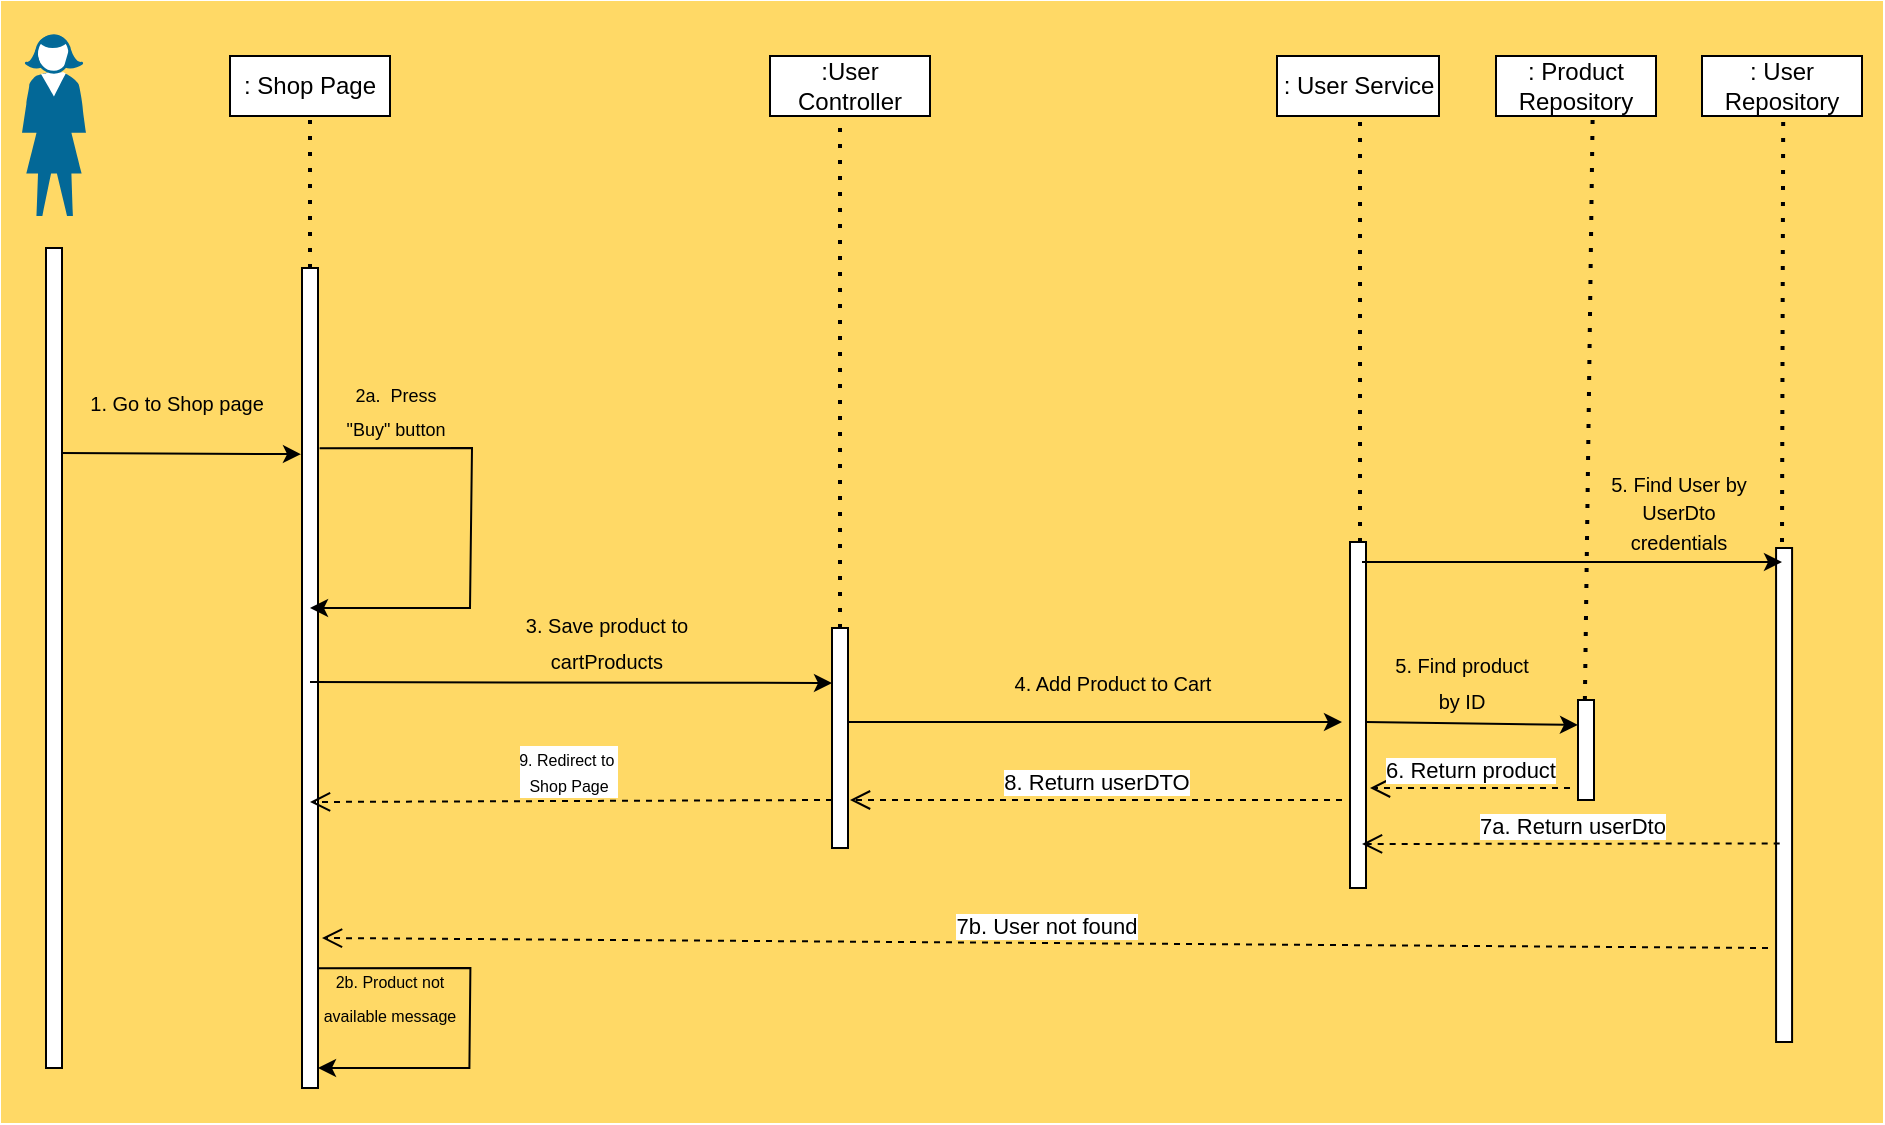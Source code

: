 <mxfile version="24.2.3" type="device">
  <diagram name="Page-1" id="s-ppQ6ASHCcGySWi9AAZ">
    <mxGraphModel dx="971" dy="1022" grid="1" gridSize="10" guides="1" tooltips="1" connect="1" arrows="1" fold="1" page="1" pageScale="1" pageWidth="850" pageHeight="1100" math="0" shadow="0">
      <root>
        <mxCell id="0" />
        <mxCell id="1" parent="0" />
        <mxCell id="QGjN6TkFtTOPgeYJbC0S-34" value="" style="rounded=0;whiteSpace=wrap;html=1;fillColor=#FFD966;strokeColor=#FFD966;" vertex="1" parent="1">
          <mxGeometry y="130" width="940" height="560" as="geometry" />
        </mxCell>
        <mxCell id="QGjN6TkFtTOPgeYJbC0S-35" value="" style="shape=mxgraph.cisco.people.standing_woman;html=1;pointerEvents=1;dashed=0;fillColor=#036897;strokeColor=#ffffff;strokeWidth=2;verticalLabelPosition=bottom;verticalAlign=top;align=center;outlineConnect=0;" vertex="1" parent="1">
          <mxGeometry x="10" y="147" width="32" height="90" as="geometry" />
        </mxCell>
        <mxCell id="QGjN6TkFtTOPgeYJbC0S-36" value=": Shop Page" style="rounded=0;whiteSpace=wrap;html=1;" vertex="1" parent="1">
          <mxGeometry x="114" y="157" width="80" height="30" as="geometry" />
        </mxCell>
        <mxCell id="QGjN6TkFtTOPgeYJbC0S-38" value=":User Controller" style="rounded=0;whiteSpace=wrap;html=1;" vertex="1" parent="1">
          <mxGeometry x="384" y="157" width="80" height="30" as="geometry" />
        </mxCell>
        <mxCell id="QGjN6TkFtTOPgeYJbC0S-39" value=": User Service" style="rounded=0;whiteSpace=wrap;html=1;" vertex="1" parent="1">
          <mxGeometry x="637.5" y="157" width="81" height="30" as="geometry" />
        </mxCell>
        <mxCell id="QGjN6TkFtTOPgeYJbC0S-40" value=": Product Repository" style="rounded=0;whiteSpace=wrap;html=1;" vertex="1" parent="1">
          <mxGeometry x="747" y="157" width="80" height="30" as="geometry" />
        </mxCell>
        <mxCell id="QGjN6TkFtTOPgeYJbC0S-41" value="" style="rounded=0;whiteSpace=wrap;html=1;" vertex="1" parent="1">
          <mxGeometry x="22" y="253" width="8" height="410" as="geometry" />
        </mxCell>
        <mxCell id="QGjN6TkFtTOPgeYJbC0S-42" value="" style="rounded=0;whiteSpace=wrap;html=1;" vertex="1" parent="1">
          <mxGeometry x="150" y="263" width="8" height="410" as="geometry" />
        </mxCell>
        <mxCell id="QGjN6TkFtTOPgeYJbC0S-43" value="" style="endArrow=none;dashed=1;html=1;dashPattern=1 3;strokeWidth=2;rounded=0;entryX=0.5;entryY=1;entryDx=0;entryDy=0;exitX=0.5;exitY=0;exitDx=0;exitDy=0;" edge="1" parent="1" source="QGjN6TkFtTOPgeYJbC0S-42" target="QGjN6TkFtTOPgeYJbC0S-36">
          <mxGeometry width="50" height="50" relative="1" as="geometry">
            <mxPoint x="144" y="313" as="sourcePoint" />
            <mxPoint x="194" y="263" as="targetPoint" />
          </mxGeometry>
        </mxCell>
        <mxCell id="QGjN6TkFtTOPgeYJbC0S-44" value="" style="endArrow=classic;html=1;rounded=0;exitX=1;exitY=0.25;exitDx=0;exitDy=0;entryX=-0.065;entryY=0.227;entryDx=0;entryDy=0;entryPerimeter=0;" edge="1" parent="1" source="QGjN6TkFtTOPgeYJbC0S-41" target="QGjN6TkFtTOPgeYJbC0S-42">
          <mxGeometry width="50" height="50" relative="1" as="geometry">
            <mxPoint x="174" y="353" as="sourcePoint" />
            <mxPoint x="224" y="303" as="targetPoint" />
          </mxGeometry>
        </mxCell>
        <mxCell id="QGjN6TkFtTOPgeYJbC0S-45" value="&lt;sub&gt;1. Go to Shop page&lt;/sub&gt;" style="text;html=1;align=center;verticalAlign=middle;resizable=0;points=[];autosize=1;strokeColor=none;fillColor=none;" vertex="1" parent="1">
          <mxGeometry x="32" y="313" width="110" height="30" as="geometry" />
        </mxCell>
        <mxCell id="QGjN6TkFtTOPgeYJbC0S-46" value="" style="endArrow=classic;html=1;rounded=0;exitX=0.975;exitY=0.132;exitDx=0;exitDy=0;exitPerimeter=0;" edge="1" parent="1">
          <mxGeometry width="50" height="50" relative="1" as="geometry">
            <mxPoint x="158.8" y="353.12" as="sourcePoint" />
            <mxPoint x="154" y="433" as="targetPoint" />
            <Array as="points">
              <mxPoint x="235" y="353" />
              <mxPoint x="234" y="433" />
            </Array>
          </mxGeometry>
        </mxCell>
        <mxCell id="QGjN6TkFtTOPgeYJbC0S-47" value="&lt;sub&gt;&lt;font style=&quot;font-size: 9px;&quot;&gt;2a.&amp;nbsp; Press &quot;Buy&quot; button&lt;/font&gt;&lt;/sub&gt;" style="text;html=1;align=center;verticalAlign=middle;whiteSpace=wrap;rounded=0;" vertex="1" parent="1">
          <mxGeometry x="164" y="320" width="66" height="23" as="geometry" />
        </mxCell>
        <mxCell id="QGjN6TkFtTOPgeYJbC0S-49" value="" style="rounded=0;whiteSpace=wrap;html=1;" vertex="1" parent="1">
          <mxGeometry x="415" y="443" width="8" height="110" as="geometry" />
        </mxCell>
        <mxCell id="QGjN6TkFtTOPgeYJbC0S-50" value="" style="endArrow=classic;html=1;rounded=0;entryX=0;entryY=0.25;entryDx=0;entryDy=0;" edge="1" parent="1" target="QGjN6TkFtTOPgeYJbC0S-49">
          <mxGeometry width="50" height="50" relative="1" as="geometry">
            <mxPoint x="154" y="470" as="sourcePoint" />
            <mxPoint x="414" y="483" as="targetPoint" />
          </mxGeometry>
        </mxCell>
        <mxCell id="QGjN6TkFtTOPgeYJbC0S-51" value="&lt;sub&gt;3. Save product to cartProducts&lt;/sub&gt;" style="text;html=1;align=center;verticalAlign=middle;whiteSpace=wrap;rounded=0;" vertex="1" parent="1">
          <mxGeometry x="240.94" y="433" width="123.06" height="30" as="geometry" />
        </mxCell>
        <mxCell id="QGjN6TkFtTOPgeYJbC0S-52" value="" style="rounded=0;whiteSpace=wrap;html=1;" vertex="1" parent="1">
          <mxGeometry x="674" y="400" width="8" height="173" as="geometry" />
        </mxCell>
        <mxCell id="QGjN6TkFtTOPgeYJbC0S-53" value="" style="endArrow=classic;html=1;rounded=0;" edge="1" parent="1">
          <mxGeometry width="50" height="50" relative="1" as="geometry">
            <mxPoint x="423" y="490" as="sourcePoint" />
            <mxPoint x="670" y="490" as="targetPoint" />
          </mxGeometry>
        </mxCell>
        <mxCell id="QGjN6TkFtTOPgeYJbC0S-54" value="&lt;sub&gt;4. Add Product to Cart&lt;/sub&gt;" style="text;html=1;align=center;verticalAlign=middle;whiteSpace=wrap;rounded=0;" vertex="1" parent="1">
          <mxGeometry x="494" y="453" width="123.06" height="30" as="geometry" />
        </mxCell>
        <mxCell id="QGjN6TkFtTOPgeYJbC0S-55" value="" style="rounded=0;whiteSpace=wrap;html=1;" vertex="1" parent="1">
          <mxGeometry x="788" y="479" width="8" height="50" as="geometry" />
        </mxCell>
        <mxCell id="QGjN6TkFtTOPgeYJbC0S-56" value="" style="endArrow=classic;html=1;rounded=0;entryX=0;entryY=0.25;entryDx=0;entryDy=0;" edge="1" parent="1" target="QGjN6TkFtTOPgeYJbC0S-55">
          <mxGeometry width="50" height="50" relative="1" as="geometry">
            <mxPoint x="682" y="490" as="sourcePoint" />
            <mxPoint x="942" y="503" as="targetPoint" />
          </mxGeometry>
        </mxCell>
        <mxCell id="QGjN6TkFtTOPgeYJbC0S-57" value="&lt;sub&gt;5. Find product&lt;/sub&gt;&lt;div&gt;&lt;sub&gt;by ID&lt;/sub&gt;&lt;/div&gt;" style="text;html=1;align=center;verticalAlign=middle;whiteSpace=wrap;rounded=0;" vertex="1" parent="1">
          <mxGeometry x="682" y="463" width="96" height="10" as="geometry" />
        </mxCell>
        <mxCell id="QGjN6TkFtTOPgeYJbC0S-58" value="6. Return product" style="html=1;verticalAlign=bottom;endArrow=open;dashed=1;endSize=8;curved=0;rounded=0;" edge="1" parent="1">
          <mxGeometry x="0.011" relative="1" as="geometry">
            <mxPoint x="784" y="523" as="sourcePoint" />
            <mxPoint x="684" y="523" as="targetPoint" />
            <mxPoint as="offset" />
          </mxGeometry>
        </mxCell>
        <mxCell id="QGjN6TkFtTOPgeYJbC0S-59" value="8. Return userDTO" style="html=1;verticalAlign=bottom;endArrow=open;dashed=1;endSize=8;curved=0;rounded=0;" edge="1" parent="1">
          <mxGeometry relative="1" as="geometry">
            <mxPoint x="670" y="529" as="sourcePoint" />
            <mxPoint x="424" y="529" as="targetPoint" />
            <mxPoint as="offset" />
          </mxGeometry>
        </mxCell>
        <mxCell id="QGjN6TkFtTOPgeYJbC0S-60" value="&lt;font style=&quot;font-size: 8px;&quot;&gt;9. Redirect to&amp;nbsp;&lt;/font&gt;&lt;div&gt;&lt;font style=&quot;font-size: 8px;&quot;&gt;Shop Page&lt;/font&gt;&lt;/div&gt;" style="html=1;verticalAlign=bottom;endArrow=open;dashed=1;endSize=8;curved=0;rounded=0;" edge="1" parent="1">
          <mxGeometry x="0.011" relative="1" as="geometry">
            <mxPoint x="415" y="529" as="sourcePoint" />
            <mxPoint x="154" y="530" as="targetPoint" />
            <mxPoint as="offset" />
          </mxGeometry>
        </mxCell>
        <mxCell id="QGjN6TkFtTOPgeYJbC0S-62" value="" style="endArrow=classic;html=1;rounded=0;exitX=0.975;exitY=0.132;exitDx=0;exitDy=0;exitPerimeter=0;entryX=1.037;entryY=0.878;entryDx=0;entryDy=0;entryPerimeter=0;" edge="1" parent="1">
          <mxGeometry width="50" height="50" relative="1" as="geometry">
            <mxPoint x="158.0" y="613.12" as="sourcePoint" />
            <mxPoint x="157.996" y="662.98" as="targetPoint" />
            <Array as="points">
              <mxPoint x="234.2" y="613" />
              <mxPoint x="233.7" y="663" />
            </Array>
          </mxGeometry>
        </mxCell>
        <mxCell id="QGjN6TkFtTOPgeYJbC0S-63" value="&lt;sub&gt;&lt;font style=&quot;font-size: 8px;&quot;&gt;2b. Product not available message&lt;/font&gt;&lt;/sub&gt;" style="text;html=1;align=center;verticalAlign=middle;whiteSpace=wrap;rounded=0;" vertex="1" parent="1">
          <mxGeometry x="150.85" y="610" width="86.3" height="30" as="geometry" />
        </mxCell>
        <mxCell id="QGjN6TkFtTOPgeYJbC0S-65" value="" style="endArrow=none;dashed=1;html=1;dashPattern=1 3;strokeWidth=2;rounded=0;" edge="1" parent="1">
          <mxGeometry width="50" height="50" relative="1" as="geometry">
            <mxPoint x="419" y="443" as="sourcePoint" />
            <mxPoint x="419" y="193" as="targetPoint" />
          </mxGeometry>
        </mxCell>
        <mxCell id="QGjN6TkFtTOPgeYJbC0S-66" value="" style="endArrow=none;dashed=1;html=1;dashPattern=1 3;strokeWidth=2;rounded=0;" edge="1" parent="1">
          <mxGeometry width="50" height="50" relative="1" as="geometry">
            <mxPoint x="679" y="400" as="sourcePoint" />
            <mxPoint x="679" y="187" as="targetPoint" />
          </mxGeometry>
        </mxCell>
        <mxCell id="QGjN6TkFtTOPgeYJbC0S-67" value="" style="endArrow=none;dashed=1;html=1;dashPattern=1 3;strokeWidth=2;rounded=0;entryX=0.604;entryY=1.011;entryDx=0;entryDy=0;entryPerimeter=0;" edge="1" parent="1" target="QGjN6TkFtTOPgeYJbC0S-40">
          <mxGeometry width="50" height="50" relative="1" as="geometry">
            <mxPoint x="791.44" y="479" as="sourcePoint" />
            <mxPoint x="791.44" y="229" as="targetPoint" />
          </mxGeometry>
        </mxCell>
        <mxCell id="QGjN6TkFtTOPgeYJbC0S-68" value=": User Repository" style="rounded=0;whiteSpace=wrap;html=1;" vertex="1" parent="1">
          <mxGeometry x="850" y="157" width="80" height="30" as="geometry" />
        </mxCell>
        <mxCell id="QGjN6TkFtTOPgeYJbC0S-69" value="" style="rounded=0;whiteSpace=wrap;html=1;" vertex="1" parent="1">
          <mxGeometry x="887.04" y="403" width="8" height="247" as="geometry" />
        </mxCell>
        <mxCell id="QGjN6TkFtTOPgeYJbC0S-70" value="" style="endArrow=classic;html=1;rounded=0;" edge="1" parent="1">
          <mxGeometry width="50" height="50" relative="1" as="geometry">
            <mxPoint x="680" y="410" as="sourcePoint" />
            <mxPoint x="890" y="410" as="targetPoint" />
          </mxGeometry>
        </mxCell>
        <mxCell id="QGjN6TkFtTOPgeYJbC0S-71" value="&lt;span style=&quot;font-size: 10px;&quot;&gt;5. Find User by UserDto credentials&lt;/span&gt;" style="text;html=1;align=center;verticalAlign=middle;whiteSpace=wrap;rounded=0;" vertex="1" parent="1">
          <mxGeometry x="800" y="380" width="77.04" height="10" as="geometry" />
        </mxCell>
        <mxCell id="QGjN6TkFtTOPgeYJbC0S-72" value="" style="endArrow=none;dashed=1;html=1;dashPattern=1 3;strokeWidth=2;rounded=0;entryX=0.604;entryY=1.011;entryDx=0;entryDy=0;entryPerimeter=0;" edge="1" parent="1">
          <mxGeometry width="50" height="50" relative="1" as="geometry">
            <mxPoint x="890" y="400" as="sourcePoint" />
            <mxPoint x="890.6" y="187" as="targetPoint" />
          </mxGeometry>
        </mxCell>
        <mxCell id="QGjN6TkFtTOPgeYJbC0S-74" value="7a. Return userDto" style="html=1;verticalAlign=bottom;endArrow=open;dashed=1;endSize=8;curved=0;rounded=0;exitX=0.225;exitY=0.598;exitDx=0;exitDy=0;exitPerimeter=0;" edge="1" parent="1" source="QGjN6TkFtTOPgeYJbC0S-69">
          <mxGeometry x="-0.002" relative="1" as="geometry">
            <mxPoint x="880" y="551" as="sourcePoint" />
            <mxPoint x="680" y="551" as="targetPoint" />
            <mxPoint as="offset" />
          </mxGeometry>
        </mxCell>
        <mxCell id="QGjN6TkFtTOPgeYJbC0S-75" value="7b. User not found" style="html=1;verticalAlign=bottom;endArrow=open;dashed=1;endSize=8;curved=0;rounded=0;exitX=-0.465;exitY=0.899;exitDx=0;exitDy=0;exitPerimeter=0;" edge="1" parent="1">
          <mxGeometry relative="1" as="geometry">
            <mxPoint x="883" y="603" as="sourcePoint" />
            <mxPoint x="160" y="598" as="targetPoint" />
            <mxPoint as="offset" />
          </mxGeometry>
        </mxCell>
      </root>
    </mxGraphModel>
  </diagram>
</mxfile>

